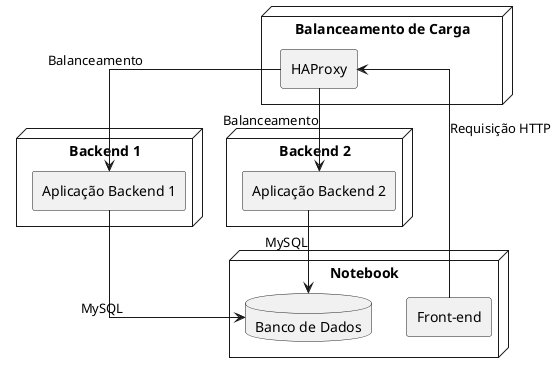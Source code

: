 @startuml
skinparam linetype ortho

node "Balanceamento de Carga" {
  rectangle "HAProxy" as haproxy
}

node "Backend 1" {
  rectangle "Aplicação Backend 1" as backend1
}

node "Backend 2" {
  rectangle "Aplicação Backend 2" as backend2
}

node "Notebook" {
  rectangle "Front-end" as frontend
  database "Banco de Dados" as db
}

frontend --> haproxy : "Requisição HTTP"
haproxy --> backend1 : "Balanceamento"
haproxy --> backend2 : "Balanceamento"

backend1 --> db : "MySQL"
backend2 --> db : "MySQL"

@enduml

